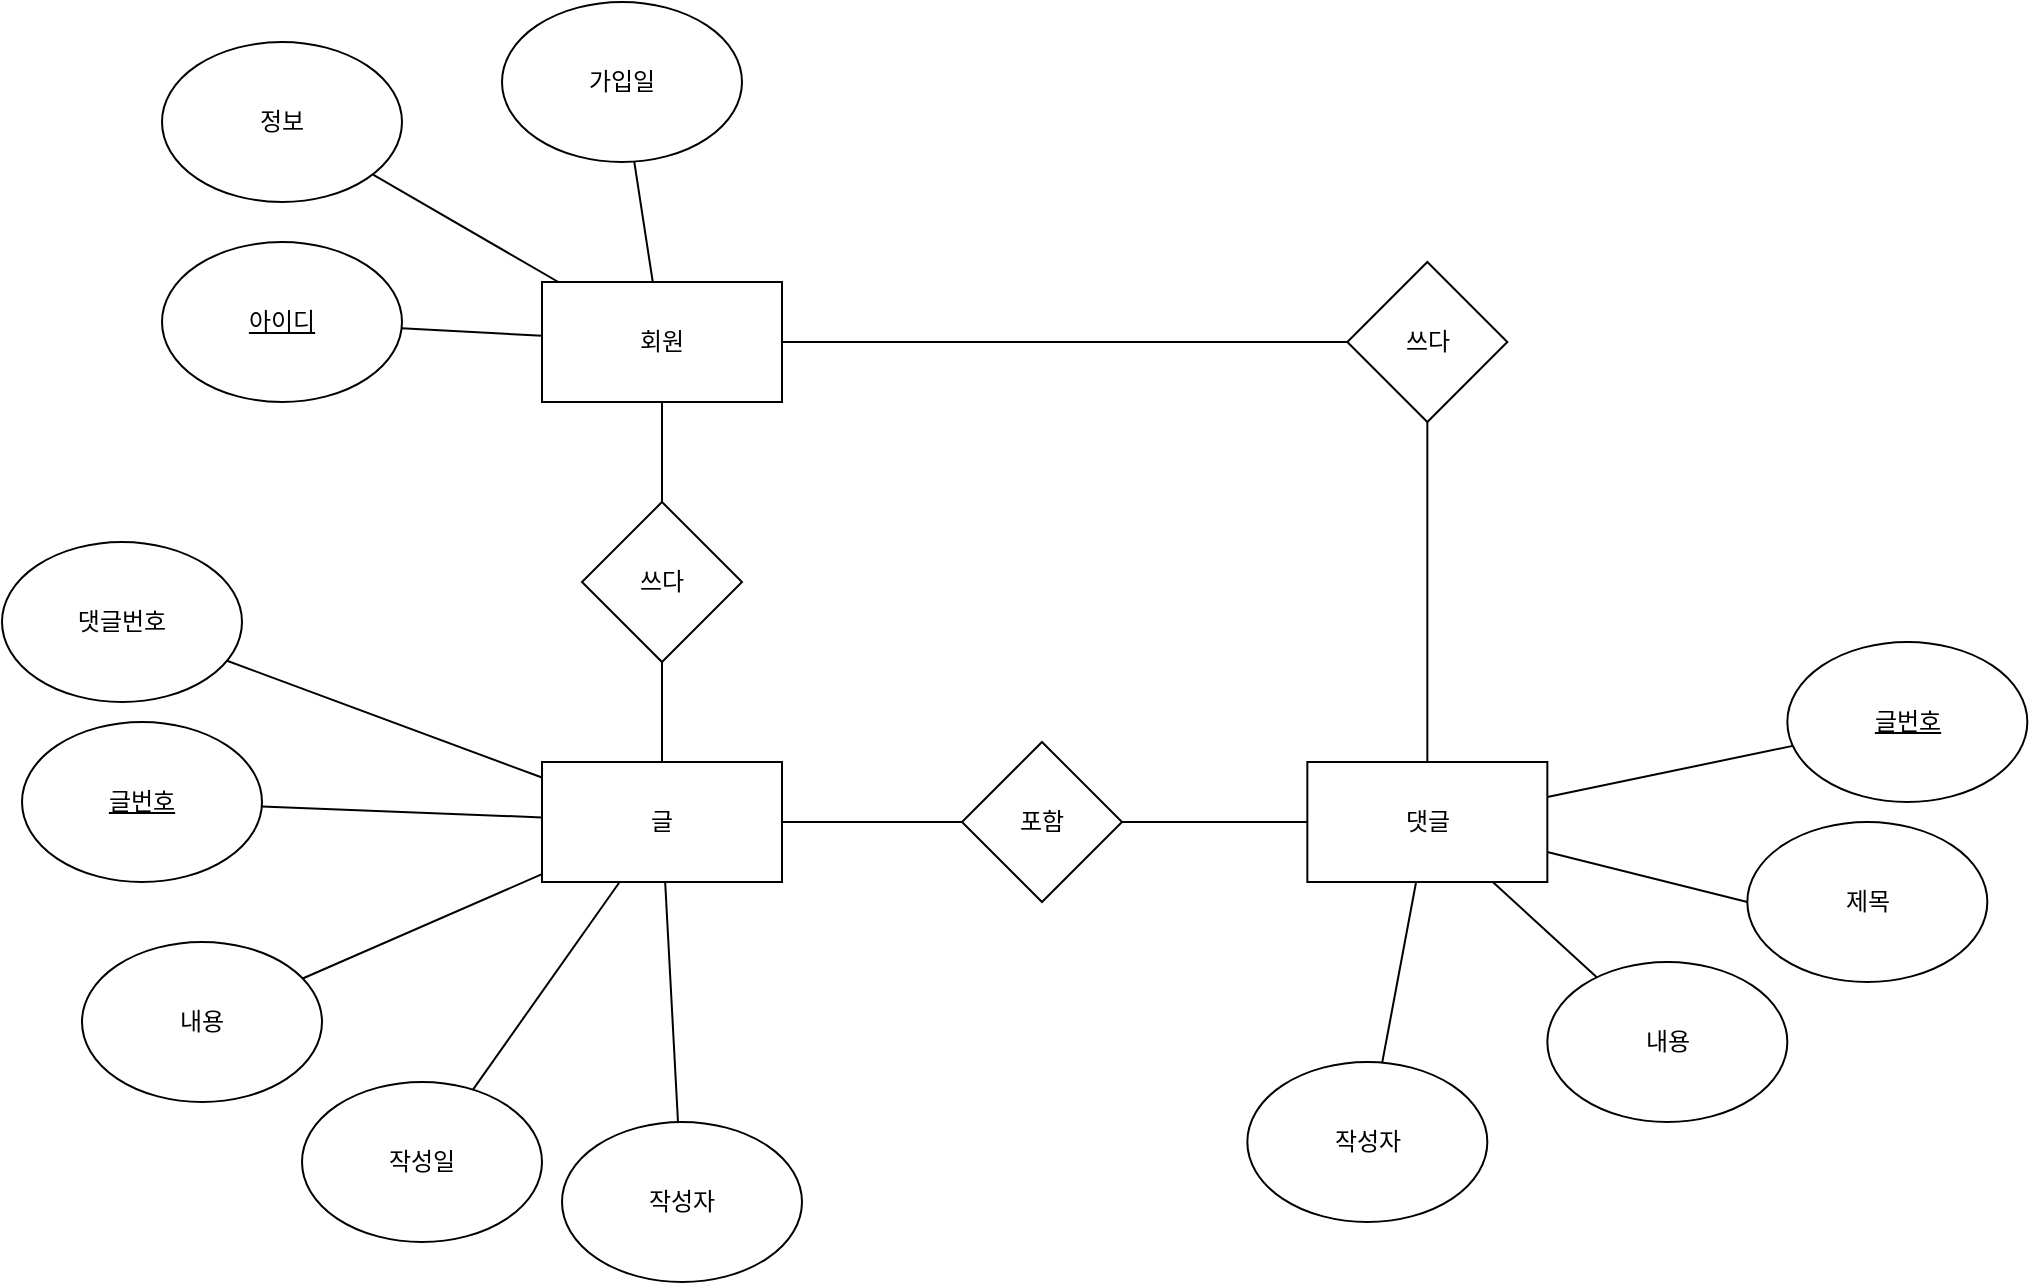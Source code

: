 <mxfile version="13.8.0" type="device"><diagram id="R2lEEEUBdFMjLlhIrx00" name="Page-1"><mxGraphModel dx="1050" dy="2196" grid="1" gridSize="10" guides="1" tooltips="1" connect="1" arrows="1" fold="1" page="1" pageScale="1" pageWidth="850" pageHeight="1100" math="0" shadow="0" extFonts="Permanent Marker^https://fonts.googleapis.com/css?family=Permanent+Marker"><root><mxCell id="0"/><mxCell id="1" parent="0"/><mxCell id="9lDlE6wZhx3Lfyn9xG1c-1" value="회원" style="rounded=0;whiteSpace=wrap;html=1;" vertex="1" parent="1"><mxGeometry x="390" y="120" width="120" height="60" as="geometry"/></mxCell><mxCell id="9lDlE6wZhx3Lfyn9xG1c-2" value="댓글" style="rounded=0;whiteSpace=wrap;html=1;" vertex="1" parent="1"><mxGeometry x="772.67" y="360" width="120" height="60" as="geometry"/></mxCell><mxCell id="9lDlE6wZhx3Lfyn9xG1c-3" value="글" style="rounded=0;whiteSpace=wrap;html=1;" vertex="1" parent="1"><mxGeometry x="390" y="360" width="120" height="60" as="geometry"/></mxCell><mxCell id="9lDlE6wZhx3Lfyn9xG1c-4" value="정보" style="ellipse;whiteSpace=wrap;html=1;" vertex="1" parent="1"><mxGeometry x="200" width="120" height="80" as="geometry"/></mxCell><mxCell id="9lDlE6wZhx3Lfyn9xG1c-5" value="&lt;u&gt;아이디&lt;/u&gt;" style="ellipse;whiteSpace=wrap;html=1;" vertex="1" parent="1"><mxGeometry x="200" y="100" width="120" height="80" as="geometry"/></mxCell><mxCell id="9lDlE6wZhx3Lfyn9xG1c-6" value="가입일" style="ellipse;whiteSpace=wrap;html=1;" vertex="1" parent="1"><mxGeometry x="370" y="-20" width="120" height="80" as="geometry"/></mxCell><mxCell id="9lDlE6wZhx3Lfyn9xG1c-7" value="댓글번호" style="ellipse;whiteSpace=wrap;html=1;" vertex="1" parent="1"><mxGeometry x="120" y="250" width="120" height="80" as="geometry"/></mxCell><mxCell id="9lDlE6wZhx3Lfyn9xG1c-8" value="글번호" style="ellipse;whiteSpace=wrap;html=1;fontStyle=4" vertex="1" parent="1"><mxGeometry x="130" y="340" width="120" height="80" as="geometry"/></mxCell><mxCell id="9lDlE6wZhx3Lfyn9xG1c-9" value="내용" style="ellipse;whiteSpace=wrap;html=1;" vertex="1" parent="1"><mxGeometry x="160" y="450" width="120" height="80" as="geometry"/></mxCell><mxCell id="9lDlE6wZhx3Lfyn9xG1c-10" value="작성일" style="ellipse;whiteSpace=wrap;html=1;" vertex="1" parent="1"><mxGeometry x="270" y="520" width="120" height="80" as="geometry"/></mxCell><mxCell id="9lDlE6wZhx3Lfyn9xG1c-11" value="작성자" style="ellipse;whiteSpace=wrap;html=1;" vertex="1" parent="1"><mxGeometry x="400" y="540" width="120" height="80" as="geometry"/></mxCell><mxCell id="9lDlE6wZhx3Lfyn9xG1c-12" value="&lt;u&gt;글번호&lt;/u&gt;" style="ellipse;whiteSpace=wrap;html=1;" vertex="1" parent="1"><mxGeometry x="1012.67" y="300" width="120" height="80" as="geometry"/></mxCell><mxCell id="9lDlE6wZhx3Lfyn9xG1c-13" value="작성자" style="ellipse;whiteSpace=wrap;html=1;" vertex="1" parent="1"><mxGeometry x="742.67" y="510" width="120" height="80" as="geometry"/></mxCell><mxCell id="9lDlE6wZhx3Lfyn9xG1c-14" value="내용" style="ellipse;whiteSpace=wrap;html=1;" vertex="1" parent="1"><mxGeometry x="892.67" y="460" width="120" height="80" as="geometry"/></mxCell><mxCell id="9lDlE6wZhx3Lfyn9xG1c-15" value="제목" style="ellipse;whiteSpace=wrap;html=1;" vertex="1" parent="1"><mxGeometry x="992.67" y="390" width="120" height="80" as="geometry"/></mxCell><mxCell id="9lDlE6wZhx3Lfyn9xG1c-16" value="" style="endArrow=none;html=1;" edge="1" parent="1" source="9lDlE6wZhx3Lfyn9xG1c-1" target="9lDlE6wZhx3Lfyn9xG1c-5"><mxGeometry width="50" height="50" relative="1" as="geometry"><mxPoint x="540" y="70" as="sourcePoint"/><mxPoint x="590" y="20" as="targetPoint"/></mxGeometry></mxCell><mxCell id="9lDlE6wZhx3Lfyn9xG1c-17" value="" style="endArrow=none;html=1;" edge="1" parent="1" source="9lDlE6wZhx3Lfyn9xG1c-1" target="9lDlE6wZhx3Lfyn9xG1c-4"><mxGeometry width="50" height="50" relative="1" as="geometry"><mxPoint x="550" y="80" as="sourcePoint"/><mxPoint x="600" y="30" as="targetPoint"/></mxGeometry></mxCell><mxCell id="9lDlE6wZhx3Lfyn9xG1c-18" value="" style="endArrow=none;html=1;" edge="1" parent="1" source="9lDlE6wZhx3Lfyn9xG1c-1" target="9lDlE6wZhx3Lfyn9xG1c-6"><mxGeometry width="50" height="50" relative="1" as="geometry"><mxPoint x="560" y="90" as="sourcePoint"/><mxPoint x="610" y="40" as="targetPoint"/></mxGeometry></mxCell><mxCell id="9lDlE6wZhx3Lfyn9xG1c-19" value="" style="endArrow=none;html=1;" edge="1" parent="1" source="9lDlE6wZhx3Lfyn9xG1c-7" target="9lDlE6wZhx3Lfyn9xG1c-3"><mxGeometry width="50" height="50" relative="1" as="geometry"><mxPoint x="290" y="415" as="sourcePoint"/><mxPoint x="340" y="365" as="targetPoint"/></mxGeometry></mxCell><mxCell id="9lDlE6wZhx3Lfyn9xG1c-20" value="" style="endArrow=none;html=1;" edge="1" parent="1" source="9lDlE6wZhx3Lfyn9xG1c-8" target="9lDlE6wZhx3Lfyn9xG1c-3"><mxGeometry width="50" height="50" relative="1" as="geometry"><mxPoint x="300" y="425" as="sourcePoint"/><mxPoint x="350" y="375" as="targetPoint"/></mxGeometry></mxCell><mxCell id="9lDlE6wZhx3Lfyn9xG1c-21" value="" style="endArrow=none;html=1;" edge="1" parent="1" source="9lDlE6wZhx3Lfyn9xG1c-10" target="9lDlE6wZhx3Lfyn9xG1c-3"><mxGeometry width="50" height="50" relative="1" as="geometry"><mxPoint x="310" y="435" as="sourcePoint"/><mxPoint x="360" y="385" as="targetPoint"/></mxGeometry></mxCell><mxCell id="9lDlE6wZhx3Lfyn9xG1c-22" value="" style="endArrow=none;html=1;" edge="1" parent="1" source="9lDlE6wZhx3Lfyn9xG1c-9" target="9lDlE6wZhx3Lfyn9xG1c-3"><mxGeometry width="50" height="50" relative="1" as="geometry"><mxPoint x="320" y="445" as="sourcePoint"/><mxPoint x="370" y="395" as="targetPoint"/></mxGeometry></mxCell><mxCell id="9lDlE6wZhx3Lfyn9xG1c-23" value="" style="endArrow=none;html=1;" edge="1" parent="1" source="9lDlE6wZhx3Lfyn9xG1c-11" target="9lDlE6wZhx3Lfyn9xG1c-3"><mxGeometry width="50" height="50" relative="1" as="geometry"><mxPoint x="330" y="455" as="sourcePoint"/><mxPoint x="380" y="405" as="targetPoint"/></mxGeometry></mxCell><mxCell id="9lDlE6wZhx3Lfyn9xG1c-24" value="" style="endArrow=none;html=1;" edge="1" parent="1" source="9lDlE6wZhx3Lfyn9xG1c-2" target="9lDlE6wZhx3Lfyn9xG1c-12"><mxGeometry width="50" height="50" relative="1" as="geometry"><mxPoint x="842.67" y="345" as="sourcePoint"/><mxPoint x="892.67" y="295" as="targetPoint"/></mxGeometry></mxCell><mxCell id="9lDlE6wZhx3Lfyn9xG1c-25" value="" style="endArrow=none;html=1;" edge="1" parent="1" source="9lDlE6wZhx3Lfyn9xG1c-2" target="9lDlE6wZhx3Lfyn9xG1c-13"><mxGeometry width="50" height="50" relative="1" as="geometry"><mxPoint x="852.67" y="355" as="sourcePoint"/><mxPoint x="902.67" y="305" as="targetPoint"/></mxGeometry></mxCell><mxCell id="9lDlE6wZhx3Lfyn9xG1c-26" value="" style="endArrow=none;html=1;" edge="1" parent="1" source="9lDlE6wZhx3Lfyn9xG1c-2" target="9lDlE6wZhx3Lfyn9xG1c-14"><mxGeometry width="50" height="50" relative="1" as="geometry"><mxPoint x="862.67" y="365" as="sourcePoint"/><mxPoint x="912.67" y="315" as="targetPoint"/></mxGeometry></mxCell><mxCell id="9lDlE6wZhx3Lfyn9xG1c-27" value="" style="endArrow=none;html=1;entryX=0;entryY=0.5;entryDx=0;entryDy=0;" edge="1" parent="1" source="9lDlE6wZhx3Lfyn9xG1c-2" target="9lDlE6wZhx3Lfyn9xG1c-15"><mxGeometry width="50" height="50" relative="1" as="geometry"><mxPoint x="872.67" y="375" as="sourcePoint"/><mxPoint x="922.67" y="325" as="targetPoint"/></mxGeometry></mxCell><mxCell id="9lDlE6wZhx3Lfyn9xG1c-28" value="쓰다" style="rhombus;whiteSpace=wrap;html=1;" vertex="1" parent="1"><mxGeometry x="410" y="230" width="80" height="80" as="geometry"/></mxCell><mxCell id="9lDlE6wZhx3Lfyn9xG1c-29" value="쓰다" style="rhombus;whiteSpace=wrap;html=1;" vertex="1" parent="1"><mxGeometry x="792.67" y="110" width="80" height="80" as="geometry"/></mxCell><mxCell id="9lDlE6wZhx3Lfyn9xG1c-30" value="포함" style="rhombus;whiteSpace=wrap;html=1;" vertex="1" parent="1"><mxGeometry x="600" y="350" width="80" height="80" as="geometry"/></mxCell><mxCell id="9lDlE6wZhx3Lfyn9xG1c-31" value="" style="endArrow=none;html=1;" edge="1" parent="1" source="9lDlE6wZhx3Lfyn9xG1c-3" target="9lDlE6wZhx3Lfyn9xG1c-30"><mxGeometry width="50" height="50" relative="1" as="geometry"><mxPoint x="530" y="390" as="sourcePoint"/><mxPoint x="580" y="340" as="targetPoint"/></mxGeometry></mxCell><mxCell id="9lDlE6wZhx3Lfyn9xG1c-32" value="" style="endArrow=none;html=1;" edge="1" parent="1" source="9lDlE6wZhx3Lfyn9xG1c-30" target="9lDlE6wZhx3Lfyn9xG1c-2"><mxGeometry width="50" height="50" relative="1" as="geometry"><mxPoint x="730.003" y="397.333" as="sourcePoint"/><mxPoint x="692.67" y="360" as="targetPoint"/></mxGeometry></mxCell><mxCell id="9lDlE6wZhx3Lfyn9xG1c-33" value="" style="endArrow=none;html=1;" edge="1" parent="1" source="9lDlE6wZhx3Lfyn9xG1c-28" target="9lDlE6wZhx3Lfyn9xG1c-1"><mxGeometry width="50" height="50" relative="1" as="geometry"><mxPoint x="520" y="260" as="sourcePoint"/><mxPoint x="570" y="210" as="targetPoint"/></mxGeometry></mxCell><mxCell id="9lDlE6wZhx3Lfyn9xG1c-34" value="" style="endArrow=none;html=1;" edge="1" parent="1" source="9lDlE6wZhx3Lfyn9xG1c-28" target="9lDlE6wZhx3Lfyn9xG1c-3"><mxGeometry width="50" height="50" relative="1" as="geometry"><mxPoint x="530" y="270" as="sourcePoint"/><mxPoint x="580" y="220" as="targetPoint"/></mxGeometry></mxCell><mxCell id="9lDlE6wZhx3Lfyn9xG1c-35" value="" style="endArrow=none;html=1;" edge="1" parent="1" source="9lDlE6wZhx3Lfyn9xG1c-2" target="9lDlE6wZhx3Lfyn9xG1c-29"><mxGeometry width="50" height="50" relative="1" as="geometry"><mxPoint x="740" y="330" as="sourcePoint"/><mxPoint x="790" y="280" as="targetPoint"/></mxGeometry></mxCell><mxCell id="9lDlE6wZhx3Lfyn9xG1c-36" value="" style="endArrow=none;html=1;" edge="1" parent="1" source="9lDlE6wZhx3Lfyn9xG1c-1" target="9lDlE6wZhx3Lfyn9xG1c-29"><mxGeometry width="50" height="50" relative="1" as="geometry"><mxPoint x="740" y="330" as="sourcePoint"/><mxPoint x="790" y="280" as="targetPoint"/></mxGeometry></mxCell></root></mxGraphModel></diagram></mxfile>